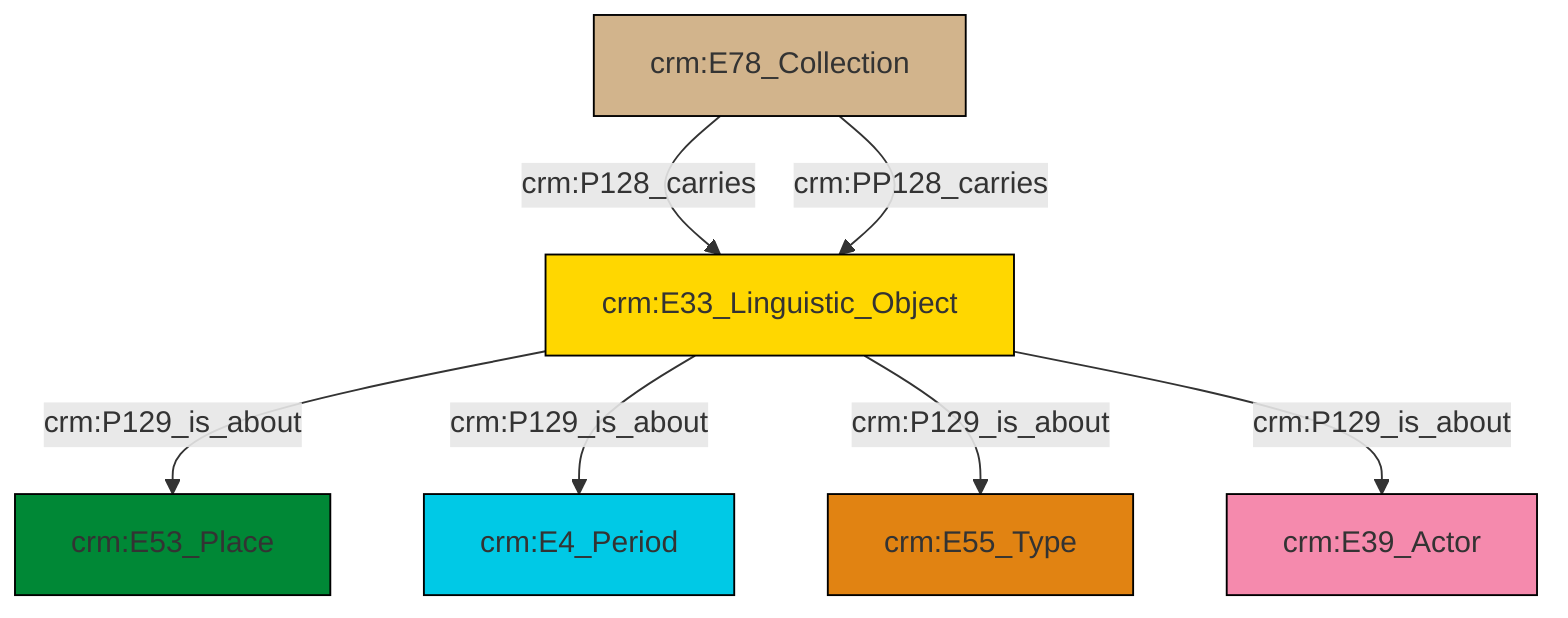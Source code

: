 graph TD
classDef Literal fill:#f2f2f2,stroke:#000000;
classDef CRM_Entity fill:#FFFFFF,stroke:#000000;
classDef Temporal_Entity fill:#00C9E6, stroke:#000000;
classDef Type fill:#E18312, stroke:#000000;
classDef Time-Span fill:#2C9C91, stroke:#000000;
classDef Appellation fill:#FFEB7F, stroke:#000000;
classDef Place fill:#008836, stroke:#000000;
classDef Persistent_Item fill:#B266B2, stroke:#000000;
classDef Conceptual_Object fill:#FFD700, stroke:#000000;
classDef Physical_Thing fill:#D2B48C, stroke:#000000;
classDef Actor fill:#f58aad, stroke:#000000;
classDef PC_Classes fill:#4ce600, stroke:#000000;
classDef Multi fill:#cccccc,stroke:#000000;

4["crm:E33_Linguistic_Object"]:::Conceptual_Object -->|crm:P129_is_about| 0["crm:E53_Place"]:::Place
4["crm:E33_Linguistic_Object"]:::Conceptual_Object -->|crm:P129_is_about| 5["crm:E4_Period"]:::Temporal_Entity
6["crm:E78_Collection"]:::Physical_Thing -->|crm:P128_carries| 4["crm:E33_Linguistic_Object"]:::Conceptual_Object
4["crm:E33_Linguistic_Object"]:::Conceptual_Object -->|crm:P129_is_about| 9["crm:E55_Type"]:::Type
4["crm:E33_Linguistic_Object"]:::Conceptual_Object -->|crm:P129_is_about| 2["crm:E39_Actor"]:::Actor
6["crm:E78_Collection"]:::Physical_Thing -->|crm:PP128_carries| 4["crm:E33_Linguistic_Object"]:::Conceptual_Object